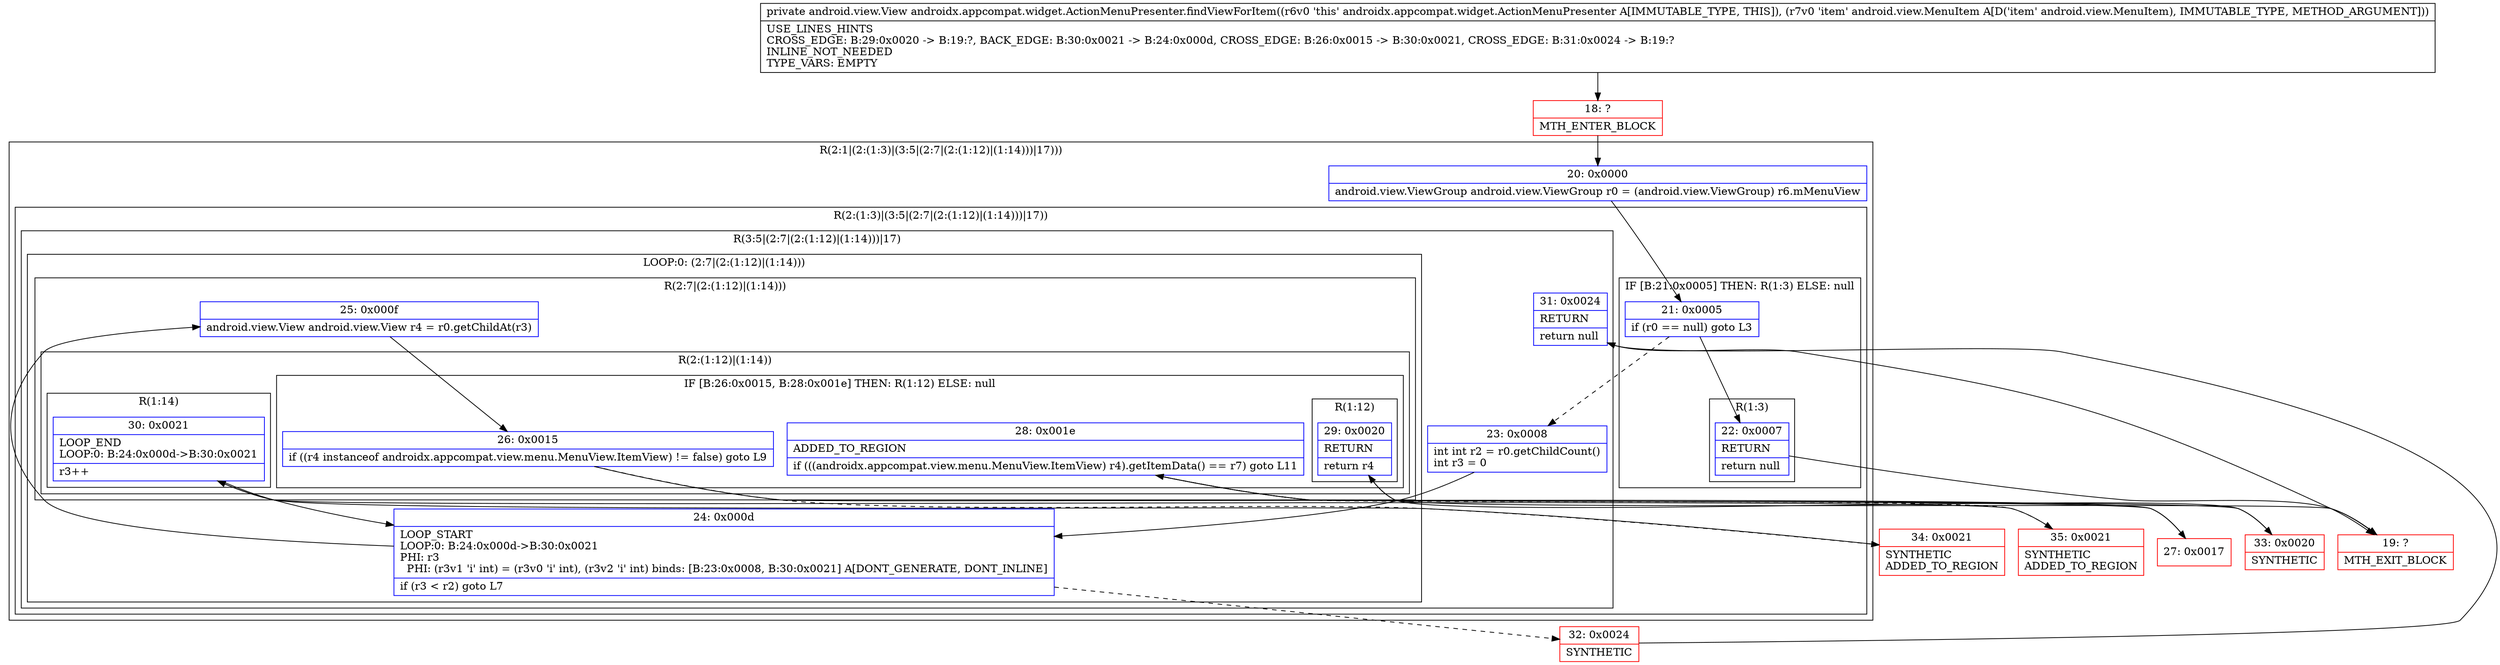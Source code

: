 digraph "CFG forandroidx.appcompat.widget.ActionMenuPresenter.findViewForItem(Landroid\/view\/MenuItem;)Landroid\/view\/View;" {
subgraph cluster_Region_1364858434 {
label = "R(2:1|(2:(1:3)|(3:5|(2:7|(2:(1:12)|(1:14)))|17)))";
node [shape=record,color=blue];
Node_20 [shape=record,label="{20\:\ 0x0000|android.view.ViewGroup android.view.ViewGroup r0 = (android.view.ViewGroup) r6.mMenuView\l}"];
subgraph cluster_Region_1393698590 {
label = "R(2:(1:3)|(3:5|(2:7|(2:(1:12)|(1:14)))|17))";
node [shape=record,color=blue];
subgraph cluster_IfRegion_1786521824 {
label = "IF [B:21:0x0005] THEN: R(1:3) ELSE: null";
node [shape=record,color=blue];
Node_21 [shape=record,label="{21\:\ 0x0005|if (r0 == null) goto L3\l}"];
subgraph cluster_Region_1017003025 {
label = "R(1:3)";
node [shape=record,color=blue];
Node_22 [shape=record,label="{22\:\ 0x0007|RETURN\l|return null\l}"];
}
}
subgraph cluster_Region_684760246 {
label = "R(3:5|(2:7|(2:(1:12)|(1:14)))|17)";
node [shape=record,color=blue];
Node_23 [shape=record,label="{23\:\ 0x0008|int int r2 = r0.getChildCount()\lint r3 = 0\l}"];
subgraph cluster_LoopRegion_2015825841 {
label = "LOOP:0: (2:7|(2:(1:12)|(1:14)))";
node [shape=record,color=blue];
Node_24 [shape=record,label="{24\:\ 0x000d|LOOP_START\lLOOP:0: B:24:0x000d\-\>B:30:0x0021\lPHI: r3 \l  PHI: (r3v1 'i' int) = (r3v0 'i' int), (r3v2 'i' int) binds: [B:23:0x0008, B:30:0x0021] A[DONT_GENERATE, DONT_INLINE]\l|if (r3 \< r2) goto L7\l}"];
subgraph cluster_Region_2035216092 {
label = "R(2:7|(2:(1:12)|(1:14)))";
node [shape=record,color=blue];
Node_25 [shape=record,label="{25\:\ 0x000f|android.view.View android.view.View r4 = r0.getChildAt(r3)\l}"];
subgraph cluster_Region_665113567 {
label = "R(2:(1:12)|(1:14))";
node [shape=record,color=blue];
subgraph cluster_IfRegion_1594754181 {
label = "IF [B:26:0x0015, B:28:0x001e] THEN: R(1:12) ELSE: null";
node [shape=record,color=blue];
Node_26 [shape=record,label="{26\:\ 0x0015|if ((r4 instanceof androidx.appcompat.view.menu.MenuView.ItemView) != false) goto L9\l}"];
Node_28 [shape=record,label="{28\:\ 0x001e|ADDED_TO_REGION\l|if (((androidx.appcompat.view.menu.MenuView.ItemView) r4).getItemData() == r7) goto L11\l}"];
subgraph cluster_Region_1362635190 {
label = "R(1:12)";
node [shape=record,color=blue];
Node_29 [shape=record,label="{29\:\ 0x0020|RETURN\l|return r4\l}"];
}
}
subgraph cluster_Region_1930888061 {
label = "R(1:14)";
node [shape=record,color=blue];
Node_30 [shape=record,label="{30\:\ 0x0021|LOOP_END\lLOOP:0: B:24:0x000d\-\>B:30:0x0021\l|r3++\l}"];
}
}
}
}
Node_31 [shape=record,label="{31\:\ 0x0024|RETURN\l|return null\l}"];
}
}
}
Node_18 [shape=record,color=red,label="{18\:\ ?|MTH_ENTER_BLOCK\l}"];
Node_19 [shape=record,color=red,label="{19\:\ ?|MTH_EXIT_BLOCK\l}"];
Node_27 [shape=record,color=red,label="{27\:\ 0x0017}"];
Node_33 [shape=record,color=red,label="{33\:\ 0x0020|SYNTHETIC\l}"];
Node_35 [shape=record,color=red,label="{35\:\ 0x0021|SYNTHETIC\lADDED_TO_REGION\l}"];
Node_34 [shape=record,color=red,label="{34\:\ 0x0021|SYNTHETIC\lADDED_TO_REGION\l}"];
Node_32 [shape=record,color=red,label="{32\:\ 0x0024|SYNTHETIC\l}"];
MethodNode[shape=record,label="{private android.view.View androidx.appcompat.widget.ActionMenuPresenter.findViewForItem((r6v0 'this' androidx.appcompat.widget.ActionMenuPresenter A[IMMUTABLE_TYPE, THIS]), (r7v0 'item' android.view.MenuItem A[D('item' android.view.MenuItem), IMMUTABLE_TYPE, METHOD_ARGUMENT]))  | USE_LINES_HINTS\lCROSS_EDGE: B:29:0x0020 \-\> B:19:?, BACK_EDGE: B:30:0x0021 \-\> B:24:0x000d, CROSS_EDGE: B:26:0x0015 \-\> B:30:0x0021, CROSS_EDGE: B:31:0x0024 \-\> B:19:?\lINLINE_NOT_NEEDED\lTYPE_VARS: EMPTY\l}"];
MethodNode -> Node_18;Node_20 -> Node_21;
Node_21 -> Node_22;
Node_21 -> Node_23[style=dashed];
Node_22 -> Node_19;
Node_23 -> Node_24;
Node_24 -> Node_25;
Node_24 -> Node_32[style=dashed];
Node_25 -> Node_26;
Node_26 -> Node_27;
Node_26 -> Node_34[style=dashed];
Node_28 -> Node_33;
Node_28 -> Node_35[style=dashed];
Node_29 -> Node_19;
Node_30 -> Node_24;
Node_31 -> Node_19;
Node_18 -> Node_20;
Node_27 -> Node_28;
Node_33 -> Node_29;
Node_35 -> Node_30;
Node_34 -> Node_30;
Node_32 -> Node_31;
}

